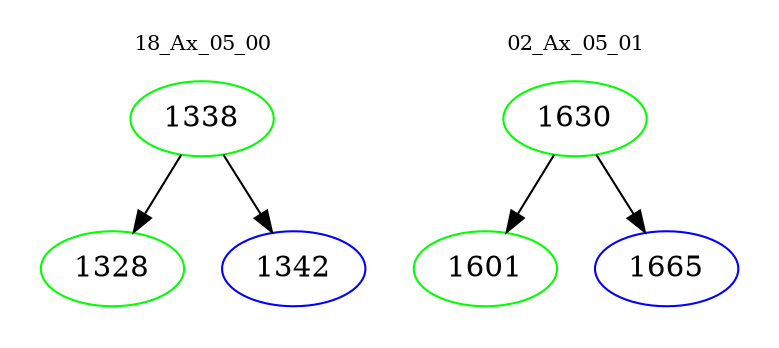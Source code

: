 digraph{
subgraph cluster_0 {
color = white
label = "18_Ax_05_00";
fontsize=10;
T0_1338 [label="1338", color="green"]
T0_1338 -> T0_1328 [color="black"]
T0_1328 [label="1328", color="green"]
T0_1338 -> T0_1342 [color="black"]
T0_1342 [label="1342", color="blue"]
}
subgraph cluster_1 {
color = white
label = "02_Ax_05_01";
fontsize=10;
T1_1630 [label="1630", color="green"]
T1_1630 -> T1_1601 [color="black"]
T1_1601 [label="1601", color="green"]
T1_1630 -> T1_1665 [color="black"]
T1_1665 [label="1665", color="blue"]
}
}
